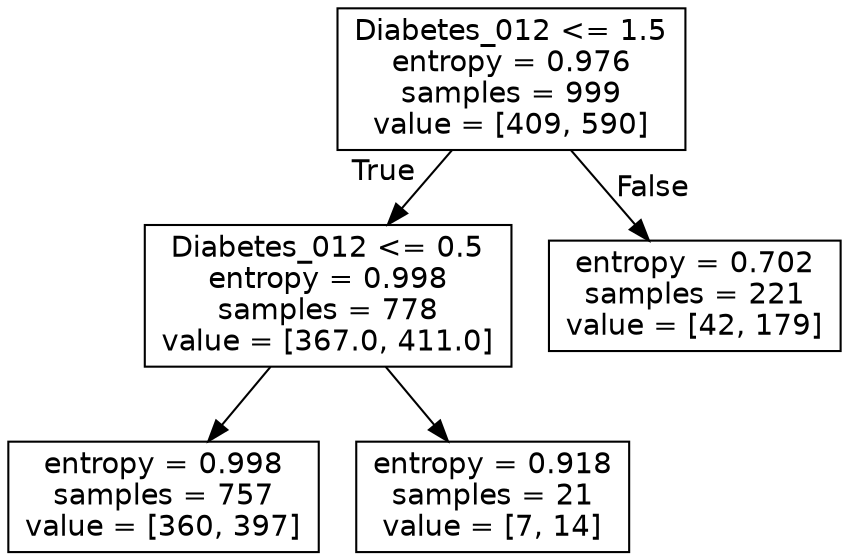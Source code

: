 digraph Tree {
node [shape=box, fontname="helvetica"] ;
edge [fontname="helvetica"] ;
0 [label="Diabetes_012 <= 1.5\nentropy = 0.976\nsamples = 999\nvalue = [409, 590]"] ;
1 [label="Diabetes_012 <= 0.5\nentropy = 0.998\nsamples = 778\nvalue = [367.0, 411.0]"] ;
0 -> 1 [labeldistance=2.5, labelangle=45, headlabel="True"] ;
2 [label="entropy = 0.998\nsamples = 757\nvalue = [360, 397]"] ;
1 -> 2 ;
3 [label="entropy = 0.918\nsamples = 21\nvalue = [7, 14]"] ;
1 -> 3 ;
4 [label="entropy = 0.702\nsamples = 221\nvalue = [42, 179]"] ;
0 -> 4 [labeldistance=2.5, labelangle=-45, headlabel="False"] ;
}
